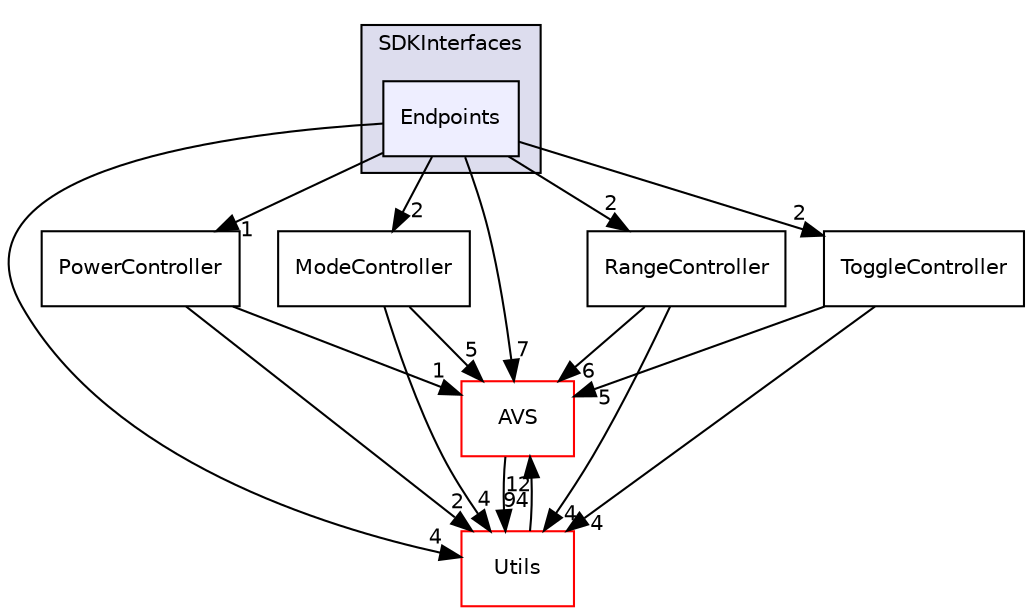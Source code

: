 digraph "/workplace/avs-device-sdk/AVSCommon/SDKInterfaces/include/AVSCommon/SDKInterfaces/Endpoints" {
  compound=true
  node [ fontsize="10", fontname="Helvetica"];
  edge [ labelfontsize="10", labelfontname="Helvetica"];
  subgraph clusterdir_304e5c5f242f015339c8e1473ae913b8 {
    graph [ bgcolor="#ddddee", pencolor="black", label="SDKInterfaces" fontname="Helvetica", fontsize="10", URL="dir_304e5c5f242f015339c8e1473ae913b8.html"]
  dir_07a931d9c312a53bfef4a5e4776cec11 [shape=box, label="Endpoints", style="filled", fillcolor="#eeeeff", pencolor="black", URL="dir_07a931d9c312a53bfef4a5e4776cec11.html"];
  }
  dir_45ef3e19a9311bc86a75db9bbd7c3afe [shape=box label="PowerController" URL="dir_45ef3e19a9311bc86a75db9bbd7c3afe.html"];
  dir_80711c2a226d5fced33fce22558d3784 [shape=box label="AVS" fillcolor="white" style="filled" color="red" URL="dir_80711c2a226d5fced33fce22558d3784.html"];
  dir_6d350a2bf477bf2dbec6d11fdfbd459f [shape=box label="ModeController" URL="dir_6d350a2bf477bf2dbec6d11fdfbd459f.html"];
  dir_c7cd8847209d6179aa7c0a0e45162700 [shape=box label="RangeController" URL="dir_c7cd8847209d6179aa7c0a0e45162700.html"];
  dir_49dd3d9ac5586189aa170bac46425b9c [shape=box label="Utils" fillcolor="white" style="filled" color="red" URL="dir_49dd3d9ac5586189aa170bac46425b9c.html"];
  dir_5db69fb232d9a903085243ee95c37f2c [shape=box label="ToggleController" URL="dir_5db69fb232d9a903085243ee95c37f2c.html"];
  dir_45ef3e19a9311bc86a75db9bbd7c3afe->dir_80711c2a226d5fced33fce22558d3784 [headlabel="1", labeldistance=1.5 headhref="dir_000199_000157.html"];
  dir_45ef3e19a9311bc86a75db9bbd7c3afe->dir_49dd3d9ac5586189aa170bac46425b9c [headlabel="2", labeldistance=1.5 headhref="dir_000199_000184.html"];
  dir_80711c2a226d5fced33fce22558d3784->dir_49dd3d9ac5586189aa170bac46425b9c [headlabel="94", labeldistance=1.5 headhref="dir_000157_000184.html"];
  dir_6d350a2bf477bf2dbec6d11fdfbd459f->dir_80711c2a226d5fced33fce22558d3784 [headlabel="5", labeldistance=1.5 headhref="dir_000198_000157.html"];
  dir_6d350a2bf477bf2dbec6d11fdfbd459f->dir_49dd3d9ac5586189aa170bac46425b9c [headlabel="4", labeldistance=1.5 headhref="dir_000198_000184.html"];
  dir_c7cd8847209d6179aa7c0a0e45162700->dir_80711c2a226d5fced33fce22558d3784 [headlabel="6", labeldistance=1.5 headhref="dir_000200_000157.html"];
  dir_c7cd8847209d6179aa7c0a0e45162700->dir_49dd3d9ac5586189aa170bac46425b9c [headlabel="4", labeldistance=1.5 headhref="dir_000200_000184.html"];
  dir_49dd3d9ac5586189aa170bac46425b9c->dir_80711c2a226d5fced33fce22558d3784 [headlabel="12", labeldistance=1.5 headhref="dir_000184_000157.html"];
  dir_07a931d9c312a53bfef4a5e4776cec11->dir_45ef3e19a9311bc86a75db9bbd7c3afe [headlabel="1", labeldistance=1.5 headhref="dir_000197_000199.html"];
  dir_07a931d9c312a53bfef4a5e4776cec11->dir_80711c2a226d5fced33fce22558d3784 [headlabel="7", labeldistance=1.5 headhref="dir_000197_000157.html"];
  dir_07a931d9c312a53bfef4a5e4776cec11->dir_6d350a2bf477bf2dbec6d11fdfbd459f [headlabel="2", labeldistance=1.5 headhref="dir_000197_000198.html"];
  dir_07a931d9c312a53bfef4a5e4776cec11->dir_c7cd8847209d6179aa7c0a0e45162700 [headlabel="2", labeldistance=1.5 headhref="dir_000197_000200.html"];
  dir_07a931d9c312a53bfef4a5e4776cec11->dir_49dd3d9ac5586189aa170bac46425b9c [headlabel="4", labeldistance=1.5 headhref="dir_000197_000184.html"];
  dir_07a931d9c312a53bfef4a5e4776cec11->dir_5db69fb232d9a903085243ee95c37f2c [headlabel="2", labeldistance=1.5 headhref="dir_000197_000203.html"];
  dir_5db69fb232d9a903085243ee95c37f2c->dir_80711c2a226d5fced33fce22558d3784 [headlabel="5", labeldistance=1.5 headhref="dir_000203_000157.html"];
  dir_5db69fb232d9a903085243ee95c37f2c->dir_49dd3d9ac5586189aa170bac46425b9c [headlabel="4", labeldistance=1.5 headhref="dir_000203_000184.html"];
}
